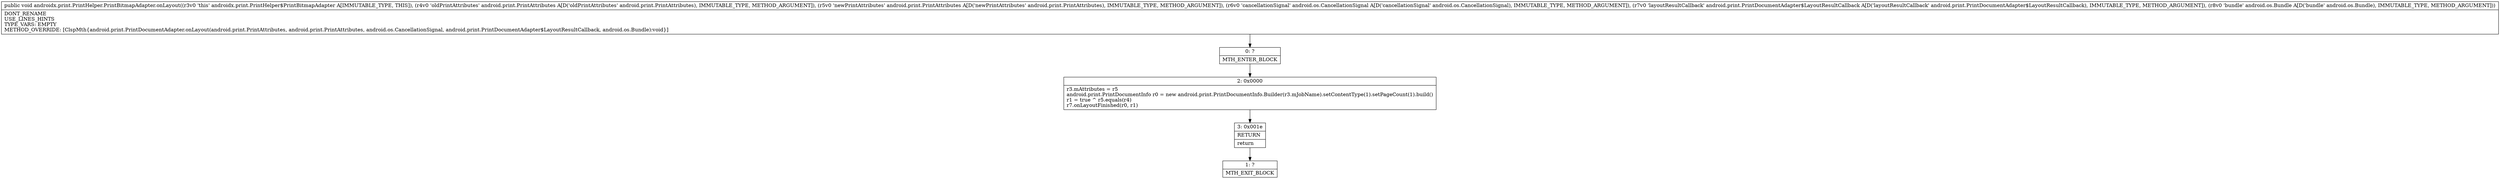 digraph "CFG forandroidx.print.PrintHelper.PrintBitmapAdapter.onLayout(Landroid\/print\/PrintAttributes;Landroid\/print\/PrintAttributes;Landroid\/os\/CancellationSignal;Landroid\/print\/PrintDocumentAdapter$LayoutResultCallback;Landroid\/os\/Bundle;)V" {
Node_0 [shape=record,label="{0\:\ ?|MTH_ENTER_BLOCK\l}"];
Node_2 [shape=record,label="{2\:\ 0x0000|r3.mAttributes = r5\landroid.print.PrintDocumentInfo r0 = new android.print.PrintDocumentInfo.Builder(r3.mJobName).setContentType(1).setPageCount(1).build()\lr1 = true ^ r5.equals(r4)\lr7.onLayoutFinished(r0, r1)\l}"];
Node_3 [shape=record,label="{3\:\ 0x001e|RETURN\l|return\l}"];
Node_1 [shape=record,label="{1\:\ ?|MTH_EXIT_BLOCK\l}"];
MethodNode[shape=record,label="{public void androidx.print.PrintHelper.PrintBitmapAdapter.onLayout((r3v0 'this' androidx.print.PrintHelper$PrintBitmapAdapter A[IMMUTABLE_TYPE, THIS]), (r4v0 'oldPrintAttributes' android.print.PrintAttributes A[D('oldPrintAttributes' android.print.PrintAttributes), IMMUTABLE_TYPE, METHOD_ARGUMENT]), (r5v0 'newPrintAttributes' android.print.PrintAttributes A[D('newPrintAttributes' android.print.PrintAttributes), IMMUTABLE_TYPE, METHOD_ARGUMENT]), (r6v0 'cancellationSignal' android.os.CancellationSignal A[D('cancellationSignal' android.os.CancellationSignal), IMMUTABLE_TYPE, METHOD_ARGUMENT]), (r7v0 'layoutResultCallback' android.print.PrintDocumentAdapter$LayoutResultCallback A[D('layoutResultCallback' android.print.PrintDocumentAdapter$LayoutResultCallback), IMMUTABLE_TYPE, METHOD_ARGUMENT]), (r8v0 'bundle' android.os.Bundle A[D('bundle' android.os.Bundle), IMMUTABLE_TYPE, METHOD_ARGUMENT]))  | DONT_RENAME\lUSE_LINES_HINTS\lTYPE_VARS: EMPTY\lMETHOD_OVERRIDE: [ClspMth\{android.print.PrintDocumentAdapter.onLayout(android.print.PrintAttributes, android.print.PrintAttributes, android.os.CancellationSignal, android.print.PrintDocumentAdapter$LayoutResultCallback, android.os.Bundle):void\}]\l}"];
MethodNode -> Node_0;Node_0 -> Node_2;
Node_2 -> Node_3;
Node_3 -> Node_1;
}

